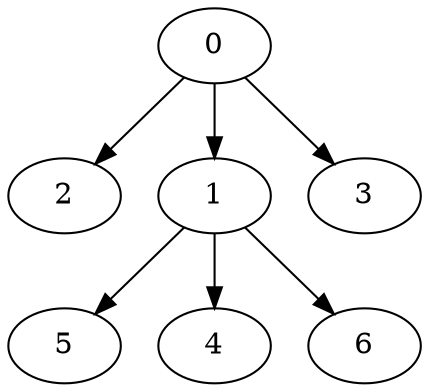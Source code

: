 digraph " Output " {
5           [Weight=7,Start=15,Processor=0];
2           [Weight=5,Start=22,Processor=0];
0           [Weight=5,Start=0,Processor=1];
0 -> 1      [Weight = 15];
0 -> 2      [Weight = 11];
0 -> 3      [Weight = 11];
1           [Weight=6,Start=5,Processor=1];
1 -> 4      [Weight = 19];
1 -> 5      [Weight = 4];
1 -> 6      [Weight = 21];
3           [Weight=6,Start=11,Processor=1];
4           [Weight=4,Start=17,Processor=1];
6           [Weight=7,Start=21,Processor=1];

}